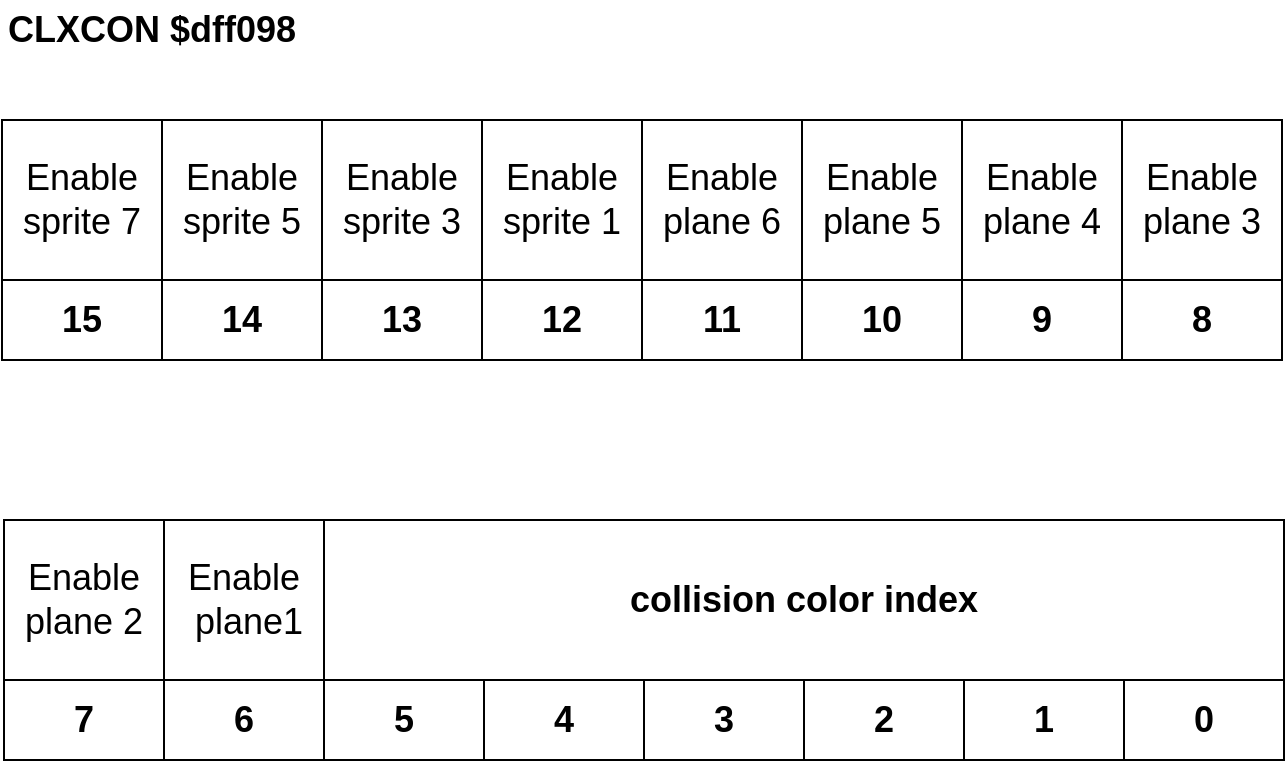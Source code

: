 <mxfile version="24.9.0" pages="2">
  <diagram name="Pagina-1" id="7WsZlpSjMV_pNwXzoYmy">
    <mxGraphModel dx="2595" dy="755" grid="1" gridSize="10" guides="1" tooltips="1" connect="1" arrows="1" fold="1" page="1" pageScale="1" pageWidth="1169" pageHeight="827" math="0" shadow="0">
      <root>
        <mxCell id="0" />
        <mxCell id="1" parent="0" />
        <mxCell id="89HlwpMy16hLdw3RVtb8-2" value="0" style="rounded=0;whiteSpace=wrap;html=1;fontSize=18;fontStyle=1" parent="1" vertex="1">
          <mxGeometry x="481" y="600" width="80" height="40" as="geometry" />
        </mxCell>
        <mxCell id="89HlwpMy16hLdw3RVtb8-4" value="1" style="rounded=0;whiteSpace=wrap;html=1;fontSize=18;fontStyle=1" parent="1" vertex="1">
          <mxGeometry x="401" y="600" width="80" height="40" as="geometry" />
        </mxCell>
        <mxCell id="89HlwpMy16hLdw3RVtb8-6" value="2" style="rounded=0;whiteSpace=wrap;html=1;fontSize=18;fontStyle=1" parent="1" vertex="1">
          <mxGeometry x="321" y="600" width="80" height="40" as="geometry" />
        </mxCell>
        <mxCell id="89HlwpMy16hLdw3RVtb8-8" value="3" style="rounded=0;whiteSpace=wrap;html=1;fontSize=18;fontStyle=1" parent="1" vertex="1">
          <mxGeometry x="241" y="600" width="80" height="40" as="geometry" />
        </mxCell>
        <mxCell id="89HlwpMy16hLdw3RVtb8-9" value="collision color index" style="rounded=0;whiteSpace=wrap;html=1;fontStyle=1;fontSize=18;" parent="1" vertex="1">
          <mxGeometry x="81" y="520" width="480" height="80" as="geometry" />
        </mxCell>
        <mxCell id="89HlwpMy16hLdw3RVtb8-10" value="4" style="rounded=0;whiteSpace=wrap;html=1;fontSize=18;fontStyle=1" parent="1" vertex="1">
          <mxGeometry x="161" y="600" width="80" height="40" as="geometry" />
        </mxCell>
        <mxCell id="89HlwpMy16hLdw3RVtb8-11" value="&lt;span style=&quot;font-size: 18px;&quot;&gt;&lt;font style=&quot;font-size: 18px;&quot;&gt;Enable&lt;/font&gt;&lt;/span&gt;&lt;div style=&quot;font-size: 18px;&quot;&gt;&lt;span&gt;&lt;font style=&quot;font-size: 18px;&quot;&gt;&amp;nbsp;plane1&lt;/font&gt;&lt;/span&gt;&lt;/div&gt;" style="rounded=0;whiteSpace=wrap;html=1;fontStyle=0" parent="1" vertex="1">
          <mxGeometry x="1" y="520" width="80" height="80" as="geometry" />
        </mxCell>
        <mxCell id="89HlwpMy16hLdw3RVtb8-12" value="6" style="rounded=0;whiteSpace=wrap;html=1;fontSize=18;fontStyle=1" parent="1" vertex="1">
          <mxGeometry x="1" y="600" width="80" height="40" as="geometry" />
        </mxCell>
        <mxCell id="89HlwpMy16hLdw3RVtb8-13" value="&lt;span style=&quot;font-size: 18px;&quot;&gt;&lt;font style=&quot;font-size: 18px;&quot;&gt;Enable&lt;/font&gt;&lt;/span&gt;&lt;div style=&quot;font-size: 18px;&quot;&gt;&lt;span&gt;&lt;font style=&quot;font-size: 18px;&quot;&gt;plane 2&lt;/font&gt;&lt;/span&gt;&lt;/div&gt;" style="rounded=0;whiteSpace=wrap;html=1;fontStyle=0" parent="1" vertex="1">
          <mxGeometry x="-79" y="520" width="80" height="80" as="geometry" />
        </mxCell>
        <mxCell id="89HlwpMy16hLdw3RVtb8-14" value="7" style="rounded=0;whiteSpace=wrap;html=1;fontSize=18;fontStyle=1" parent="1" vertex="1">
          <mxGeometry x="-79" y="600" width="80" height="40" as="geometry" />
        </mxCell>
        <mxCell id="89HlwpMy16hLdw3RVtb8-15" value="&lt;span style=&quot;font-size: 18px;&quot;&gt;&lt;font style=&quot;font-size: 18px;&quot;&gt;Enable&lt;/font&gt;&lt;/span&gt;&lt;div style=&quot;font-size: 18px;&quot;&gt;&lt;span&gt;&lt;font style=&quot;font-size: 18px;&quot;&gt;plane 3&lt;/font&gt;&lt;/span&gt;&lt;/div&gt;" style="rounded=0;whiteSpace=wrap;html=1;fontStyle=0" parent="1" vertex="1">
          <mxGeometry x="480" y="320" width="80" height="80" as="geometry" />
        </mxCell>
        <mxCell id="89HlwpMy16hLdw3RVtb8-16" value="8" style="rounded=0;whiteSpace=wrap;html=1;fontSize=18;fontStyle=1" parent="1" vertex="1">
          <mxGeometry x="480" y="400" width="80" height="40" as="geometry" />
        </mxCell>
        <mxCell id="89HlwpMy16hLdw3RVtb8-17" value="&lt;span style=&quot;font-size: 18px;&quot;&gt;&lt;font style=&quot;font-size: 18px;&quot;&gt;Enable&lt;/font&gt;&lt;/span&gt;&lt;div style=&quot;font-size: 18px;&quot;&gt;&lt;span&gt;&lt;font style=&quot;font-size: 18px;&quot;&gt;plane 4&lt;/font&gt;&lt;/span&gt;&lt;/div&gt;" style="rounded=0;whiteSpace=wrap;html=1;fontStyle=0" parent="1" vertex="1">
          <mxGeometry x="400" y="320" width="80" height="80" as="geometry" />
        </mxCell>
        <mxCell id="89HlwpMy16hLdw3RVtb8-18" value="9" style="rounded=0;whiteSpace=wrap;html=1;fontSize=18;fontStyle=1" parent="1" vertex="1">
          <mxGeometry x="400" y="400" width="80" height="40" as="geometry" />
        </mxCell>
        <mxCell id="89HlwpMy16hLdw3RVtb8-19" value="&lt;span style=&quot;font-size: 18px;&quot;&gt;&lt;font style=&quot;font-size: 18px;&quot;&gt;Enable&lt;/font&gt;&lt;/span&gt;&lt;div style=&quot;font-size: 18px;&quot;&gt;&lt;span&gt;&lt;font style=&quot;font-size: 18px;&quot;&gt;plane 5&lt;/font&gt;&lt;/span&gt;&lt;/div&gt;" style="rounded=0;whiteSpace=wrap;html=1;fontStyle=0" parent="1" vertex="1">
          <mxGeometry x="320" y="320" width="80" height="80" as="geometry" />
        </mxCell>
        <mxCell id="89HlwpMy16hLdw3RVtb8-20" value="10" style="rounded=0;whiteSpace=wrap;html=1;fontSize=18;fontStyle=1" parent="1" vertex="1">
          <mxGeometry x="320" y="400" width="80" height="40" as="geometry" />
        </mxCell>
        <mxCell id="89HlwpMy16hLdw3RVtb8-21" value="&lt;span style=&quot;font-size: 18px;&quot;&gt;&lt;font style=&quot;font-size: 18px;&quot;&gt;Enable&lt;/font&gt;&lt;/span&gt;&lt;div style=&quot;font-size: 18px;&quot;&gt;&lt;span&gt;&lt;font style=&quot;font-size: 18px;&quot;&gt;plane 6&lt;/font&gt;&lt;/span&gt;&lt;/div&gt;" style="rounded=0;whiteSpace=wrap;html=1;fontStyle=0" parent="1" vertex="1">
          <mxGeometry x="240" y="320" width="80" height="80" as="geometry" />
        </mxCell>
        <mxCell id="89HlwpMy16hLdw3RVtb8-22" value="11" style="rounded=0;whiteSpace=wrap;html=1;fontSize=18;fontStyle=1" parent="1" vertex="1">
          <mxGeometry x="240" y="400" width="80" height="40" as="geometry" />
        </mxCell>
        <mxCell id="89HlwpMy16hLdw3RVtb8-23" value="&lt;span style=&quot;font-size: 18px;&quot;&gt;&lt;font style=&quot;font-size: 18px;&quot;&gt;Enable&lt;/font&gt;&lt;/span&gt;&lt;div style=&quot;font-size: 18px;&quot;&gt;sprite 1&lt;/div&gt;" style="rounded=0;whiteSpace=wrap;html=1;fontStyle=0" parent="1" vertex="1">
          <mxGeometry x="160" y="320" width="80" height="80" as="geometry" />
        </mxCell>
        <mxCell id="89HlwpMy16hLdw3RVtb8-24" value="12" style="rounded=0;whiteSpace=wrap;html=1;fontSize=18;fontStyle=1" parent="1" vertex="1">
          <mxGeometry x="160" y="400" width="80" height="40" as="geometry" />
        </mxCell>
        <mxCell id="89HlwpMy16hLdw3RVtb8-25" value="&lt;span style=&quot;font-size: 18px;&quot;&gt;&lt;font style=&quot;font-size: 18px;&quot;&gt;Enable&lt;/font&gt;&lt;/span&gt;&lt;div style=&quot;font-size: 18px;&quot;&gt;sprite 3&lt;/div&gt;" style="rounded=0;whiteSpace=wrap;html=1;fontStyle=0" parent="1" vertex="1">
          <mxGeometry x="80" y="320" width="80" height="80" as="geometry" />
        </mxCell>
        <mxCell id="89HlwpMy16hLdw3RVtb8-26" value="13" style="rounded=0;whiteSpace=wrap;html=1;fontSize=18;fontStyle=1" parent="1" vertex="1">
          <mxGeometry x="80" y="400" width="80" height="40" as="geometry" />
        </mxCell>
        <mxCell id="89HlwpMy16hLdw3RVtb8-27" value="&lt;span style=&quot;font-size: 18px;&quot;&gt;&lt;font style=&quot;font-size: 18px;&quot;&gt;Enable&lt;/font&gt;&lt;/span&gt;&lt;div style=&quot;font-size: 18px;&quot;&gt;sprite 5&lt;/div&gt;" style="rounded=0;whiteSpace=wrap;html=1;fontStyle=0" parent="1" vertex="1">
          <mxGeometry y="320" width="80" height="80" as="geometry" />
        </mxCell>
        <mxCell id="89HlwpMy16hLdw3RVtb8-28" value="14" style="rounded=0;whiteSpace=wrap;html=1;fontSize=18;fontStyle=1" parent="1" vertex="1">
          <mxGeometry y="400" width="80" height="40" as="geometry" />
        </mxCell>
        <mxCell id="89HlwpMy16hLdw3RVtb8-29" value="&lt;span style=&quot;font-size: 18px;&quot;&gt;&lt;font style=&quot;font-size: 18px;&quot;&gt;Enable&lt;/font&gt;&lt;/span&gt;&lt;div style=&quot;font-size: 18px;&quot;&gt;sprite 7&lt;/div&gt;" style="rounded=0;whiteSpace=wrap;html=1;fontStyle=0" parent="1" vertex="1">
          <mxGeometry x="-80" y="320" width="80" height="80" as="geometry" />
        </mxCell>
        <mxCell id="89HlwpMy16hLdw3RVtb8-30" value="15" style="rounded=0;whiteSpace=wrap;html=1;fontSize=18;fontStyle=1" parent="1" vertex="1">
          <mxGeometry x="-80" y="400" width="80" height="40" as="geometry" />
        </mxCell>
        <mxCell id="89HlwpMy16hLdw3RVtb8-31" value="CLXCON $dff098" style="text;html=1;align=left;verticalAlign=middle;whiteSpace=wrap;rounded=0;fontStyle=1;fontSize=18;" parent="1" vertex="1">
          <mxGeometry x="-79" y="260" width="159" height="30" as="geometry" />
        </mxCell>
        <mxCell id="oShcsgfWAyDoUjFO2fFs-1" value="5" style="rounded=0;whiteSpace=wrap;html=1;fontSize=18;fontStyle=1" parent="1" vertex="1">
          <mxGeometry x="81" y="600" width="80" height="40" as="geometry" />
        </mxCell>
      </root>
    </mxGraphModel>
  </diagram>
  <diagram name="Pagina-2" id="l4vrIc8WF51XgkBlRIua">
    <mxGraphModel dx="2595" dy="755" grid="1" gridSize="10" guides="1" tooltips="1" connect="1" arrows="1" fold="1" page="1" pageScale="1" pageWidth="1169" pageHeight="827" math="0" shadow="0">
      <root>
        <mxCell id="Lrzu8NZ9kJZ66A89dBl3-0" />
        <mxCell id="Lrzu8NZ9kJZ66A89dBl3-1" parent="Lrzu8NZ9kJZ66A89dBl3-0" />
        <mxCell id="Lrzu8NZ9kJZ66A89dBl3-2" value="0" style="rounded=0;whiteSpace=wrap;html=1;fontSize=18;fontStyle=1" vertex="1" parent="Lrzu8NZ9kJZ66A89dBl3-1">
          <mxGeometry x="401" y="600" width="80" height="40" as="geometry" />
        </mxCell>
        <mxCell id="Lrzu8NZ9kJZ66A89dBl3-3" value="1" style="rounded=0;whiteSpace=wrap;html=1;fontSize=18;fontStyle=1" vertex="1" parent="Lrzu8NZ9kJZ66A89dBl3-1">
          <mxGeometry x="321" y="600" width="80" height="40" as="geometry" />
        </mxCell>
        <mxCell id="Lrzu8NZ9kJZ66A89dBl3-4" value="2" style="rounded=0;whiteSpace=wrap;html=1;fontSize=18;fontStyle=1" vertex="1" parent="Lrzu8NZ9kJZ66A89dBl3-1">
          <mxGeometry x="241" y="600" width="80" height="40" as="geometry" />
        </mxCell>
        <mxCell id="Lrzu8NZ9kJZ66A89dBl3-5" value="3" style="rounded=0;whiteSpace=wrap;html=1;fontSize=18;fontStyle=1" vertex="1" parent="Lrzu8NZ9kJZ66A89dBl3-1">
          <mxGeometry x="161" y="600" width="80" height="40" as="geometry" />
        </mxCell>
        <mxCell id="Lrzu8NZ9kJZ66A89dBl3-7" value="4" style="rounded=0;whiteSpace=wrap;html=1;fontSize=18;fontStyle=1" vertex="1" parent="Lrzu8NZ9kJZ66A89dBl3-1">
          <mxGeometry x="81" y="600" width="80" height="40" as="geometry" />
        </mxCell>
        <mxCell id="Lrzu8NZ9kJZ66A89dBl3-9" value="6" style="rounded=0;whiteSpace=wrap;html=1;fontSize=18;fontStyle=1" vertex="1" parent="Lrzu8NZ9kJZ66A89dBl3-1">
          <mxGeometry x="-79" y="600" width="80" height="40" as="geometry" />
        </mxCell>
        <mxCell id="Lrzu8NZ9kJZ66A89dBl3-11" value="7" style="rounded=0;whiteSpace=wrap;html=1;fontSize=18;fontStyle=1" vertex="1" parent="Lrzu8NZ9kJZ66A89dBl3-1">
          <mxGeometry x="-159" y="600" width="80" height="40" as="geometry" />
        </mxCell>
        <mxCell id="Lrzu8NZ9kJZ66A89dBl3-13" value="8" style="rounded=0;whiteSpace=wrap;html=1;fontSize=18;fontStyle=1" vertex="1" parent="Lrzu8NZ9kJZ66A89dBl3-1">
          <mxGeometry x="400" y="400" width="80" height="40" as="geometry" />
        </mxCell>
        <mxCell id="Lrzu8NZ9kJZ66A89dBl3-15" value="9" style="rounded=0;whiteSpace=wrap;html=1;fontSize=18;fontStyle=1" vertex="1" parent="Lrzu8NZ9kJZ66A89dBl3-1">
          <mxGeometry x="320" y="400" width="80" height="40" as="geometry" />
        </mxCell>
        <mxCell id="Lrzu8NZ9kJZ66A89dBl3-17" value="10" style="rounded=0;whiteSpace=wrap;html=1;fontSize=18;fontStyle=1" vertex="1" parent="Lrzu8NZ9kJZ66A89dBl3-1">
          <mxGeometry x="240" y="400" width="80" height="40" as="geometry" />
        </mxCell>
        <mxCell id="Lrzu8NZ9kJZ66A89dBl3-19" value="11" style="rounded=0;whiteSpace=wrap;html=1;fontSize=18;fontStyle=1" vertex="1" parent="Lrzu8NZ9kJZ66A89dBl3-1">
          <mxGeometry x="160" y="400" width="80" height="40" as="geometry" />
        </mxCell>
        <mxCell id="Lrzu8NZ9kJZ66A89dBl3-21" value="12" style="rounded=0;whiteSpace=wrap;html=1;fontSize=18;fontStyle=1" vertex="1" parent="Lrzu8NZ9kJZ66A89dBl3-1">
          <mxGeometry x="80" y="400" width="80" height="40" as="geometry" />
        </mxCell>
        <mxCell id="Lrzu8NZ9kJZ66A89dBl3-23" value="13" style="rounded=0;whiteSpace=wrap;html=1;fontSize=18;fontStyle=1" vertex="1" parent="Lrzu8NZ9kJZ66A89dBl3-1">
          <mxGeometry y="400" width="80" height="40" as="geometry" />
        </mxCell>
        <mxCell id="Lrzu8NZ9kJZ66A89dBl3-25" value="14" style="rounded=0;whiteSpace=wrap;html=1;fontSize=18;fontStyle=1" vertex="1" parent="Lrzu8NZ9kJZ66A89dBl3-1">
          <mxGeometry x="-80" y="400" width="80" height="40" as="geometry" />
        </mxCell>
        <mxCell id="Lrzu8NZ9kJZ66A89dBl3-27" value="15" style="rounded=0;whiteSpace=wrap;html=1;fontSize=18;fontStyle=1" vertex="1" parent="Lrzu8NZ9kJZ66A89dBl3-1">
          <mxGeometry x="-160" y="400" width="80" height="40" as="geometry" />
        </mxCell>
        <mxCell id="Lrzu8NZ9kJZ66A89dBl3-28" value="CLXDAT $dff00e" style="text;html=1;align=left;verticalAlign=middle;whiteSpace=wrap;rounded=0;fontStyle=1;fontSize=18;" vertex="1" parent="Lrzu8NZ9kJZ66A89dBl3-1">
          <mxGeometry x="-160" y="260" width="159" height="30" as="geometry" />
        </mxCell>
        <mxCell id="npJsoLim6S8yylv91hqY-0" value="&lt;span style=&quot;font-size: 18px;&quot;&gt;&lt;b&gt;Coll&lt;/b&gt;&lt;/span&gt;&lt;div&gt;&lt;span style=&quot;font-size: 18px;&quot;&gt;&lt;b&gt;pf1&lt;/b&gt;&lt;/span&gt;&lt;/div&gt;&lt;div&gt;&lt;span style=&quot;font-size: 18px;&quot;&gt;&lt;b&gt;pf2&lt;/b&gt;&lt;/span&gt;&lt;/div&gt;" style="rounded=0;whiteSpace=wrap;html=1;fontStyle=0" vertex="1" parent="Lrzu8NZ9kJZ66A89dBl3-1">
          <mxGeometry x="401" y="520" width="80" height="80" as="geometry" />
        </mxCell>
        <mxCell id="npJsoLim6S8yylv91hqY-1" value="&lt;span style=&quot;font-size: 18px;&quot;&gt;&lt;b&gt;Coll&lt;/b&gt;&lt;/span&gt;&lt;div&gt;&lt;span style=&quot;font-size: 18px;&quot;&gt;&lt;b&gt;pf1&lt;/b&gt;&lt;/span&gt;&lt;/div&gt;&lt;div&gt;&lt;span style=&quot;font-size: 18px;&quot;&gt;&lt;b&gt;pair1&lt;/b&gt;&lt;/span&gt;&lt;/div&gt;" style="rounded=0;whiteSpace=wrap;html=1;fontStyle=0" vertex="1" parent="Lrzu8NZ9kJZ66A89dBl3-1">
          <mxGeometry x="321" y="520" width="80" height="80" as="geometry" />
        </mxCell>
        <mxCell id="npJsoLim6S8yylv91hqY-2" value="&lt;span style=&quot;font-size: 18px;&quot;&gt;&lt;b&gt;Coll&lt;/b&gt;&lt;/span&gt;&lt;div&gt;&lt;span style=&quot;font-size: 18px;&quot;&gt;&lt;b&gt;pf1&lt;/b&gt;&lt;/span&gt;&lt;/div&gt;&lt;div&gt;&lt;span style=&quot;font-size: 18px;&quot;&gt;&lt;b&gt;pair2&lt;/b&gt;&lt;/span&gt;&lt;/div&gt;" style="rounded=0;whiteSpace=wrap;html=1;fontStyle=0" vertex="1" parent="Lrzu8NZ9kJZ66A89dBl3-1">
          <mxGeometry x="241" y="520" width="80" height="80" as="geometry" />
        </mxCell>
        <mxCell id="npJsoLim6S8yylv91hqY-3" value="&lt;span style=&quot;font-size: 18px;&quot;&gt;&lt;b&gt;Coll&lt;/b&gt;&lt;/span&gt;&lt;div&gt;&lt;span style=&quot;font-size: 18px;&quot;&gt;&lt;b&gt;pf1&lt;/b&gt;&lt;/span&gt;&lt;/div&gt;&lt;div&gt;&lt;span style=&quot;font-size: 18px;&quot;&gt;&lt;b&gt;pair3&lt;/b&gt;&lt;/span&gt;&lt;/div&gt;" style="rounded=0;whiteSpace=wrap;html=1;fontStyle=0" vertex="1" parent="Lrzu8NZ9kJZ66A89dBl3-1">
          <mxGeometry x="161" y="520" width="80" height="80" as="geometry" />
        </mxCell>
        <mxCell id="npJsoLim6S8yylv91hqY-4" value="&lt;span style=&quot;font-size: 18px;&quot;&gt;&lt;b&gt;Coll&lt;/b&gt;&lt;/span&gt;&lt;div&gt;&lt;span style=&quot;font-size: 18px;&quot;&gt;&lt;b&gt;pf1&lt;/b&gt;&lt;/span&gt;&lt;/div&gt;&lt;div&gt;&lt;span style=&quot;font-size: 18px;&quot;&gt;&lt;b&gt;pair4&lt;/b&gt;&lt;/span&gt;&lt;/div&gt;" style="rounded=0;whiteSpace=wrap;html=1;fontStyle=0" vertex="1" parent="Lrzu8NZ9kJZ66A89dBl3-1">
          <mxGeometry x="81" y="520" width="80" height="80" as="geometry" />
        </mxCell>
        <mxCell id="npJsoLim6S8yylv91hqY-5" value="&lt;span style=&quot;font-size: 18px;&quot;&gt;&lt;b&gt;Coll&lt;/b&gt;&lt;/span&gt;&lt;div&gt;&lt;span style=&quot;font-size: 18px;&quot;&gt;&lt;b&gt;pf2&lt;/b&gt;&lt;/span&gt;&lt;/div&gt;&lt;div&gt;&lt;span style=&quot;font-size: 18px;&quot;&gt;&lt;b&gt;pair2&lt;/b&gt;&lt;/span&gt;&lt;/div&gt;" style="rounded=0;whiteSpace=wrap;html=1;fontStyle=0" vertex="1" parent="Lrzu8NZ9kJZ66A89dBl3-1">
          <mxGeometry x="-79" y="520" width="80" height="80" as="geometry" />
        </mxCell>
        <mxCell id="npJsoLim6S8yylv91hqY-6" value="5" style="rounded=0;whiteSpace=wrap;html=1;fontSize=18;fontStyle=1" vertex="1" parent="Lrzu8NZ9kJZ66A89dBl3-1">
          <mxGeometry x="1" y="600" width="80" height="40" as="geometry" />
        </mxCell>
        <mxCell id="npJsoLim6S8yylv91hqY-7" value="&lt;span style=&quot;font-size: 18px;&quot;&gt;&lt;b&gt;Coll&lt;/b&gt;&lt;/span&gt;&lt;div&gt;&lt;span style=&quot;font-size: 18px;&quot;&gt;&lt;b&gt;pf2&lt;/b&gt;&lt;/span&gt;&lt;/div&gt;&lt;div&gt;&lt;span style=&quot;font-size: 18px;&quot;&gt;&lt;b&gt;pair1&lt;/b&gt;&lt;/span&gt;&lt;/div&gt;" style="rounded=0;whiteSpace=wrap;html=1;fontStyle=0" vertex="1" parent="Lrzu8NZ9kJZ66A89dBl3-1">
          <mxGeometry x="1" y="520" width="80" height="80" as="geometry" />
        </mxCell>
        <mxCell id="npJsoLim6S8yylv91hqY-8" value="&lt;span style=&quot;font-size: 18px;&quot;&gt;&lt;b&gt;Coll&lt;/b&gt;&lt;/span&gt;&lt;div&gt;&lt;span style=&quot;font-size: 18px;&quot;&gt;&lt;b&gt;pf2&lt;/b&gt;&lt;/span&gt;&lt;/div&gt;&lt;div&gt;&lt;span style=&quot;font-size: 18px;&quot;&gt;&lt;b&gt;pair3&lt;/b&gt;&lt;/span&gt;&lt;/div&gt;" style="rounded=0;whiteSpace=wrap;html=1;fontStyle=0" vertex="1" parent="Lrzu8NZ9kJZ66A89dBl3-1">
          <mxGeometry x="-159" y="520" width="80" height="80" as="geometry" />
        </mxCell>
        <mxCell id="npJsoLim6S8yylv91hqY-9" value="&lt;span style=&quot;font-size: 18px;&quot;&gt;&lt;b&gt;Coll&lt;/b&gt;&lt;/span&gt;&lt;div&gt;&lt;span style=&quot;font-size: 18px;&quot;&gt;&lt;b&gt;pf2&lt;/b&gt;&lt;/span&gt;&lt;/div&gt;&lt;div&gt;&lt;span style=&quot;font-size: 18px;&quot;&gt;&lt;b&gt;pair4&lt;/b&gt;&lt;/span&gt;&lt;/div&gt;" style="rounded=0;whiteSpace=wrap;html=1;fontStyle=0" vertex="1" parent="Lrzu8NZ9kJZ66A89dBl3-1">
          <mxGeometry x="400" y="320" width="80" height="80" as="geometry" />
        </mxCell>
        <mxCell id="npJsoLim6S8yylv91hqY-10" value="&lt;span style=&quot;font-size: 18px;&quot;&gt;&lt;b&gt;Coll&lt;/b&gt;&lt;/span&gt;&lt;div&gt;&lt;span style=&quot;font-size: 18px;&quot;&gt;&lt;b&gt;pair1&lt;/b&gt;&lt;/span&gt;&lt;/div&gt;&lt;div&gt;&lt;span style=&quot;font-size: 18px;&quot;&gt;&lt;b&gt;pair2&lt;/b&gt;&lt;/span&gt;&lt;/div&gt;" style="rounded=0;whiteSpace=wrap;html=1;fontStyle=0" vertex="1" parent="Lrzu8NZ9kJZ66A89dBl3-1">
          <mxGeometry x="320" y="320" width="80" height="80" as="geometry" />
        </mxCell>
        <mxCell id="npJsoLim6S8yylv91hqY-11" value="&lt;span style=&quot;font-size: 18px;&quot;&gt;&lt;b&gt;Coll&lt;/b&gt;&lt;/span&gt;&lt;div&gt;&lt;span style=&quot;font-size: 18px;&quot;&gt;&lt;b&gt;pair1&lt;/b&gt;&lt;/span&gt;&lt;/div&gt;&lt;div&gt;&lt;span style=&quot;font-size: 18px;&quot;&gt;&lt;b&gt;pair3&lt;/b&gt;&lt;/span&gt;&lt;/div&gt;" style="rounded=0;whiteSpace=wrap;html=1;fontStyle=0" vertex="1" parent="Lrzu8NZ9kJZ66A89dBl3-1">
          <mxGeometry x="240" y="320" width="80" height="80" as="geometry" />
        </mxCell>
        <mxCell id="npJsoLim6S8yylv91hqY-12" value="&lt;span style=&quot;font-size: 18px;&quot;&gt;&lt;b&gt;Coll&lt;/b&gt;&lt;/span&gt;&lt;div&gt;&lt;span style=&quot;font-size: 18px;&quot;&gt;&lt;b&gt;pair1&lt;/b&gt;&lt;/span&gt;&lt;/div&gt;&lt;div&gt;&lt;span style=&quot;font-size: 18px;&quot;&gt;&lt;b&gt;pair4&lt;/b&gt;&lt;/span&gt;&lt;/div&gt;" style="rounded=0;whiteSpace=wrap;html=1;fontStyle=0" vertex="1" parent="Lrzu8NZ9kJZ66A89dBl3-1">
          <mxGeometry x="160" y="320" width="80" height="80" as="geometry" />
        </mxCell>
        <mxCell id="npJsoLim6S8yylv91hqY-13" value="&lt;span style=&quot;font-size: 18px;&quot;&gt;&lt;b&gt;Coll&lt;/b&gt;&lt;/span&gt;&lt;div&gt;&lt;span style=&quot;font-size: 18px;&quot;&gt;&lt;b&gt;pair2&lt;/b&gt;&lt;/span&gt;&lt;/div&gt;&lt;div&gt;&lt;span style=&quot;font-size: 18px;&quot;&gt;&lt;b&gt;pair3&lt;/b&gt;&lt;/span&gt;&lt;/div&gt;" style="rounded=0;whiteSpace=wrap;html=1;fontStyle=0" vertex="1" parent="Lrzu8NZ9kJZ66A89dBl3-1">
          <mxGeometry x="80" y="320" width="80" height="80" as="geometry" />
        </mxCell>
        <mxCell id="npJsoLim6S8yylv91hqY-14" value="&lt;span style=&quot;font-size: 18px;&quot;&gt;&lt;b&gt;Coll&lt;/b&gt;&lt;/span&gt;&lt;div&gt;&lt;span style=&quot;font-size: 18px;&quot;&gt;&lt;b&gt;pair2&lt;/b&gt;&lt;/span&gt;&lt;/div&gt;&lt;div&gt;&lt;span style=&quot;font-size: 18px;&quot;&gt;&lt;b&gt;pair4&lt;/b&gt;&lt;/span&gt;&lt;/div&gt;" style="rounded=0;whiteSpace=wrap;html=1;fontStyle=0" vertex="1" parent="Lrzu8NZ9kJZ66A89dBl3-1">
          <mxGeometry y="320" width="80" height="80" as="geometry" />
        </mxCell>
        <mxCell id="npJsoLim6S8yylv91hqY-15" value="&lt;span style=&quot;font-size: 18px;&quot;&gt;&lt;b&gt;Coll&lt;/b&gt;&lt;/span&gt;&lt;div&gt;&lt;span style=&quot;font-size: 18px;&quot;&gt;&lt;b&gt;pair3&lt;/b&gt;&lt;/span&gt;&lt;/div&gt;&lt;div&gt;&lt;span style=&quot;font-size: 18px;&quot;&gt;&lt;b&gt;pair4&lt;/b&gt;&lt;/span&gt;&lt;/div&gt;" style="rounded=0;whiteSpace=wrap;html=1;fontStyle=0" vertex="1" parent="Lrzu8NZ9kJZ66A89dBl3-1">
          <mxGeometry x="-80" y="320" width="80" height="80" as="geometry" />
        </mxCell>
        <mxCell id="npJsoLim6S8yylv91hqY-16" value="&lt;span style=&quot;font-size: 18px;&quot;&gt;&lt;b&gt;Not&lt;/b&gt;&lt;/span&gt;&lt;div&gt;&lt;span style=&quot;font-size: 18px;&quot;&gt;&lt;b&gt;used&lt;/b&gt;&lt;/span&gt;&lt;/div&gt;" style="rounded=0;whiteSpace=wrap;html=1;fontStyle=0" vertex="1" parent="Lrzu8NZ9kJZ66A89dBl3-1">
          <mxGeometry x="-159" y="320" width="80" height="80" as="geometry" />
        </mxCell>
      </root>
    </mxGraphModel>
  </diagram>
</mxfile>
